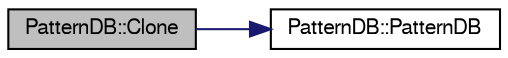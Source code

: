 digraph "PatternDB::Clone"
{
  bgcolor="transparent";
  edge [fontname="FreeSans",fontsize="10",labelfontname="FreeSans",labelfontsize="10"];
  node [fontname="FreeSans",fontsize="10",shape=record];
  rankdir="LR";
  Node1 [label="PatternDB::Clone",height=0.2,width=0.4,color="black", fillcolor="grey75", style="filled" fontcolor="black"];
  Node1 -> Node2 [color="midnightblue",fontsize="10",style="solid",fontname="FreeSans"];
  Node2 [label="PatternDB::PatternDB",height=0.2,width=0.4,color="black",URL="$d2/d5a/classPatternDB.html#a3d5faac19c14bcdffdf4ab3a9bb385f7"];
}
